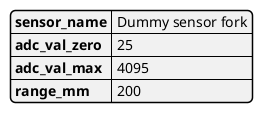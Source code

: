 @startjson Sensor Calibration JSON file
{
    "sensor_name": "Dummy sensor fork",
    "adc_val_zero": 25,
    "adc_val_max": 4095,
    "range_mm": 200
}
@endjson

@startjson Bike data JSON file
{
    "bike_name": "Kavenz VHP16 nollak",
    "travel_fork_mm": 170,
    "travel_shock_mm": 65,
    "travel_rear_wheel_mm": 160,
    "head_angle_degree": 64,
    "frame_linkage_curve": "path_to_linkage_file"
}
@endjson

@startjson Travel Leverage Ratio
{
    "leverage_ratio_curve":
    [
        {
            "rear_wheel_mm": 0,
            "leverage_ratio": 2.88
        },
        {
            "rear_wheel_mm": 1,
            "leverage_ratio": 2.88
        },
        {
            "rear_wheel_mm": 10,
            "leverage_ratio": 2.82
        },
        {
            "rear_wheel_mm": 20,
            "leverage_ratio": 2.76
        }
    ]
}
@endjson

@startjson Travel Ratio
{
    "Travel_ratio_curve":
    [
        {
            "rear_wheel_mm": 0,
            "shock_mm": 0
        },
        {
            "rear_wheel_mm": 1,
            "shock_mm": 0.3
        },
        {
            "rear_wheel_mm": 10,
            "shock_mm": 3.5
        },
        {
            "rear_wheel_mm": 20,
            "shock_mm": 7.1
        }
    ]
}
@endjson